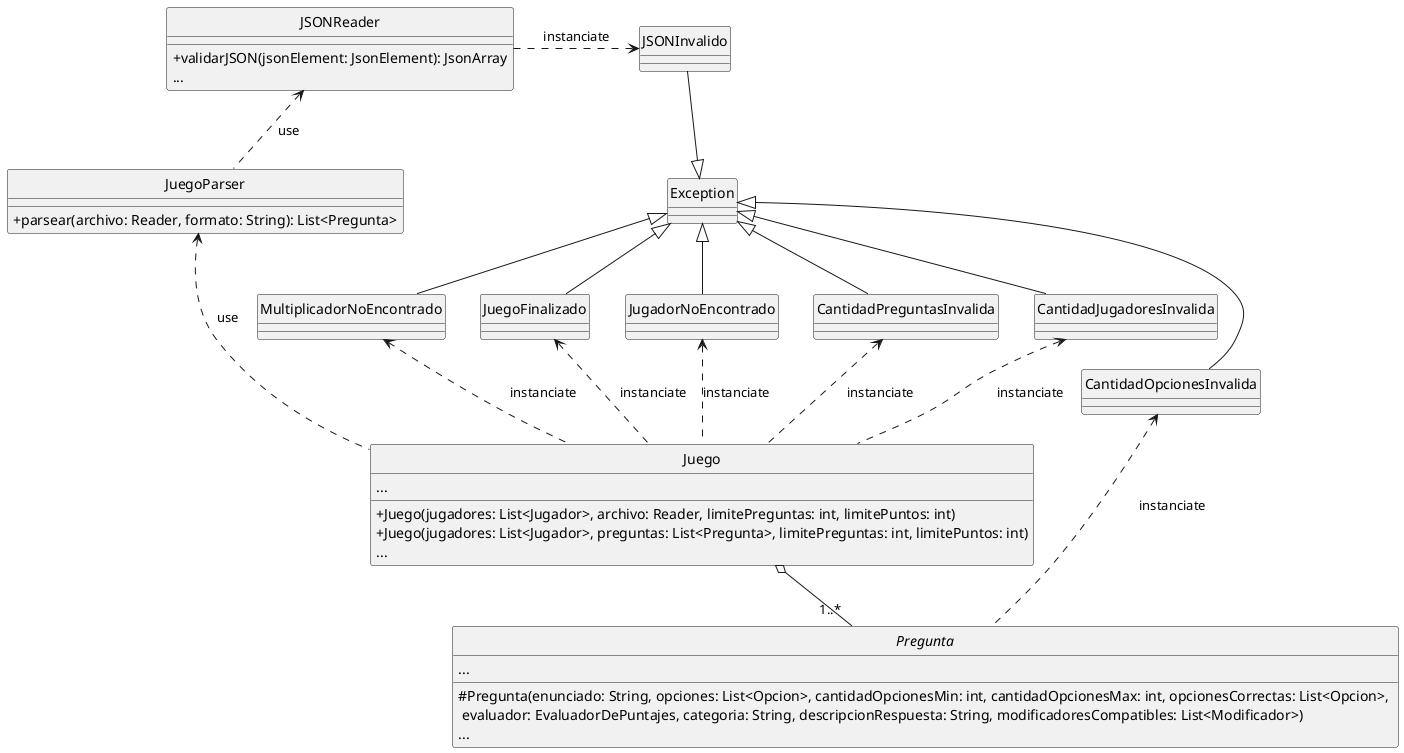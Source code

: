 @startuml

hide circle
skinparam classAttributeIconSize 0
skinparam monochrome true

class Juego {
    ...
    + Juego(jugadores: List<Jugador>, archivo: Reader, limitePreguntas: int, limitePuntos: int)
    + Juego(jugadores: List<Jugador>, preguntas: List<Pregunta>, limitePreguntas: int, limitePuntos: int)
    {method}...
}

abstract Pregunta {
    ...
# Pregunta(enunciado: String, opciones: List<Opcion>, cantidadOpcionesMin: int, cantidadOpcionesMax: int, opcionesCorrectas: List<Opcion>, \n evaluador: EvaluadorDePuntajes, categoria: String, descripcionRespuesta: String, modificadoresCompatibles: List<Modificador>)
    {method} ...
}

class JuegoParser {
    + parsear(archivo: Reader, formato: String): List<Pregunta>
}

class JSONReader {
    + validarJSON(jsonElement: JsonElement): JsonArray
    {method} ...
}

exception CantidadJugadoresInvalida
exception CantidadOpcionesInvalida
exception CantidadPreguntasInvalida
exception Exception

Juego o-down- "1..*" Pregunta
Juego .up.> CantidadJugadoresInvalida : "instanciate"
Juego .up.> CantidadPreguntasInvalida : "instanciate"
Juego .up.> JugadorNoEncontrado : "instanciate"
Juego .up.> JuegoFinalizado : "instanciate"
Juego .up.> MultiplicadorNoEncontrado : "instanciate"
Pregunta .up.> CantidadOpcionesInvalida : "instanciate"
Juego .up..> JuegoParser : "use"
JuegoParser .up.> JSONReader : "use"
JSONReader .right.> JSONInvalido : "instanciate"

CantidadJugadoresInvalida -up-|> Exception
CantidadOpcionesInvalida -up-|> Exception
CantidadPreguntasInvalida -up-|> Exception
Exception <|-- JugadorNoEncontrado
Exception <|-- JuegoFinalizado
Exception <|-- MultiplicadorNoEncontrado
JSONInvalido -down-|> Exception


@enduml
